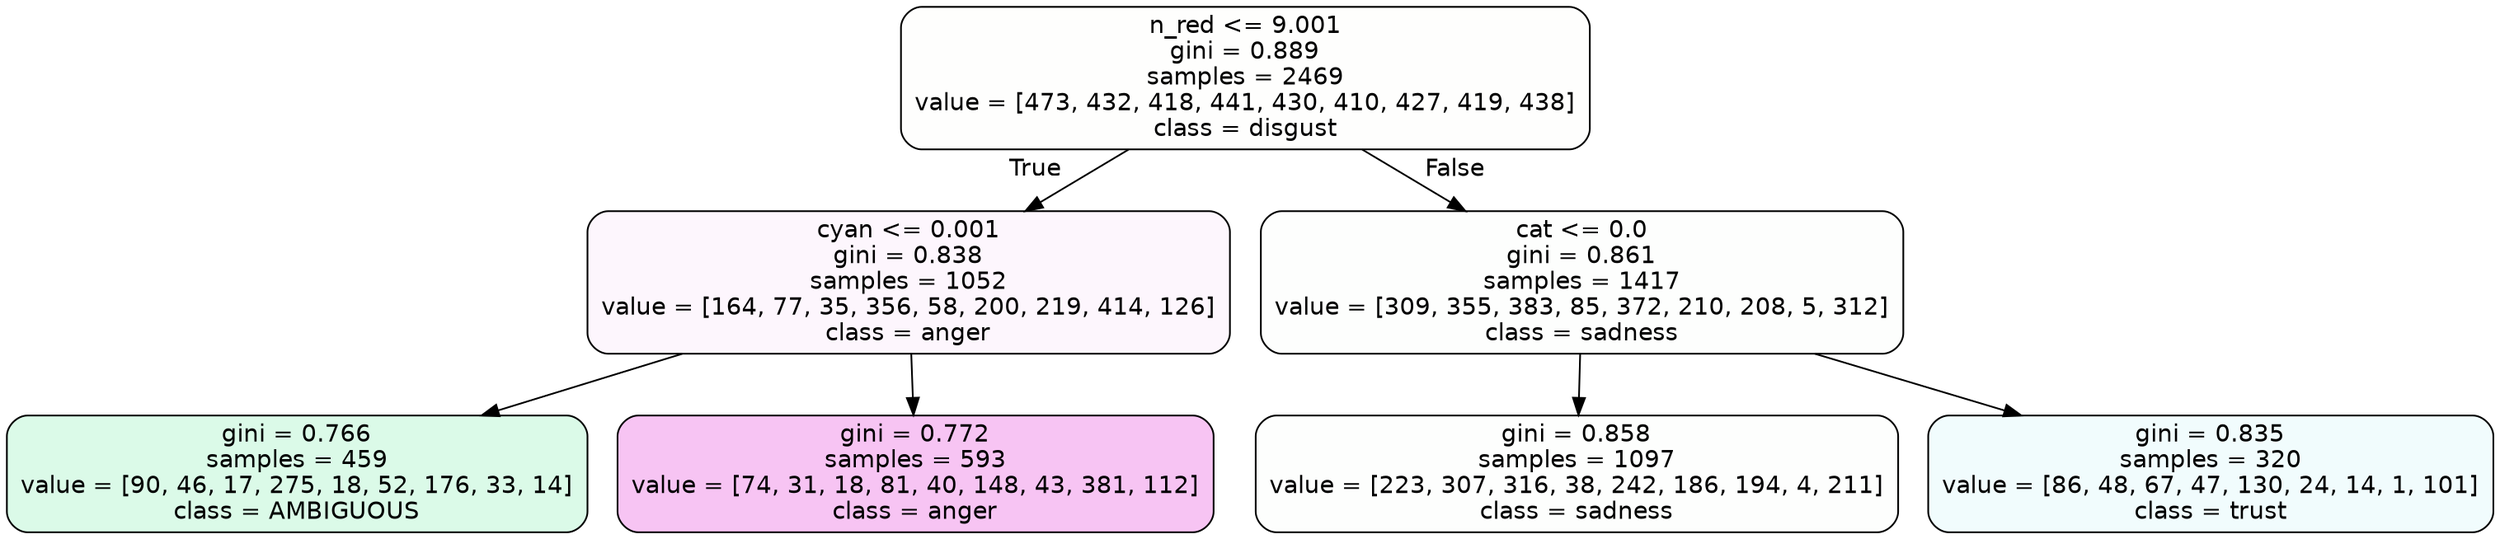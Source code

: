 digraph Tree {
node [shape=box, style="filled, rounded", color="black", fontname=helvetica] ;
edge [fontname=helvetica] ;
0 [label="n_red <= 9.001\ngini = 0.889\nsamples = 2469\nvalue = [473, 432, 418, 441, 430, 410, 427, 419, 438]\nclass = disgust", fillcolor="#e5813902"] ;
1 [label="cyan <= 0.001\ngini = 0.838\nsamples = 1052\nvalue = [164, 77, 35, 356, 58, 200, 219, 414, 126]\nclass = anger", fillcolor="#e539d70b"] ;
0 -> 1 [labeldistance=2.5, labelangle=45, headlabel="True"] ;
2 [label="gini = 0.766\nsamples = 459\nvalue = [90, 46, 17, 275, 18, 52, 176, 33, 14]\nclass = AMBIGUOUS", fillcolor="#39e5812e"] ;
1 -> 2 ;
3 [label="gini = 0.772\nsamples = 593\nvalue = [74, 31, 18, 81, 40, 148, 43, 381, 112]\nclass = anger", fillcolor="#e539d74c"] ;
1 -> 3 ;
4 [label="cat <= 0.0\ngini = 0.861\nsamples = 1417\nvalue = [309, 355, 383, 85, 372, 210, 208, 5, 312]\nclass = sadness", fillcolor="#64e53902"] ;
0 -> 4 [labeldistance=2.5, labelangle=-45, headlabel="False"] ;
5 [label="gini = 0.858\nsamples = 1097\nvalue = [223, 307, 316, 38, 242, 186, 194, 4, 211]\nclass = sadness", fillcolor="#64e53902"] ;
4 -> 5 ;
6 [label="gini = 0.835\nsamples = 320\nvalue = [86, 48, 67, 47, 130, 24, 14, 1, 101]\nclass = trust", fillcolor="#39d7e512"] ;
4 -> 6 ;
}